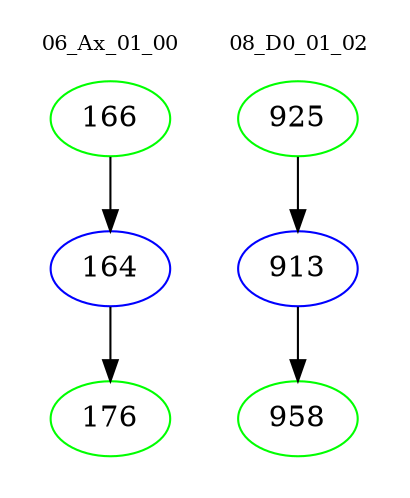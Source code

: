 digraph{
subgraph cluster_0 {
color = white
label = "06_Ax_01_00";
fontsize=10;
T0_166 [label="166", color="green"]
T0_166 -> T0_164 [color="black"]
T0_164 [label="164", color="blue"]
T0_164 -> T0_176 [color="black"]
T0_176 [label="176", color="green"]
}
subgraph cluster_1 {
color = white
label = "08_D0_01_02";
fontsize=10;
T1_925 [label="925", color="green"]
T1_925 -> T1_913 [color="black"]
T1_913 [label="913", color="blue"]
T1_913 -> T1_958 [color="black"]
T1_958 [label="958", color="green"]
}
}
